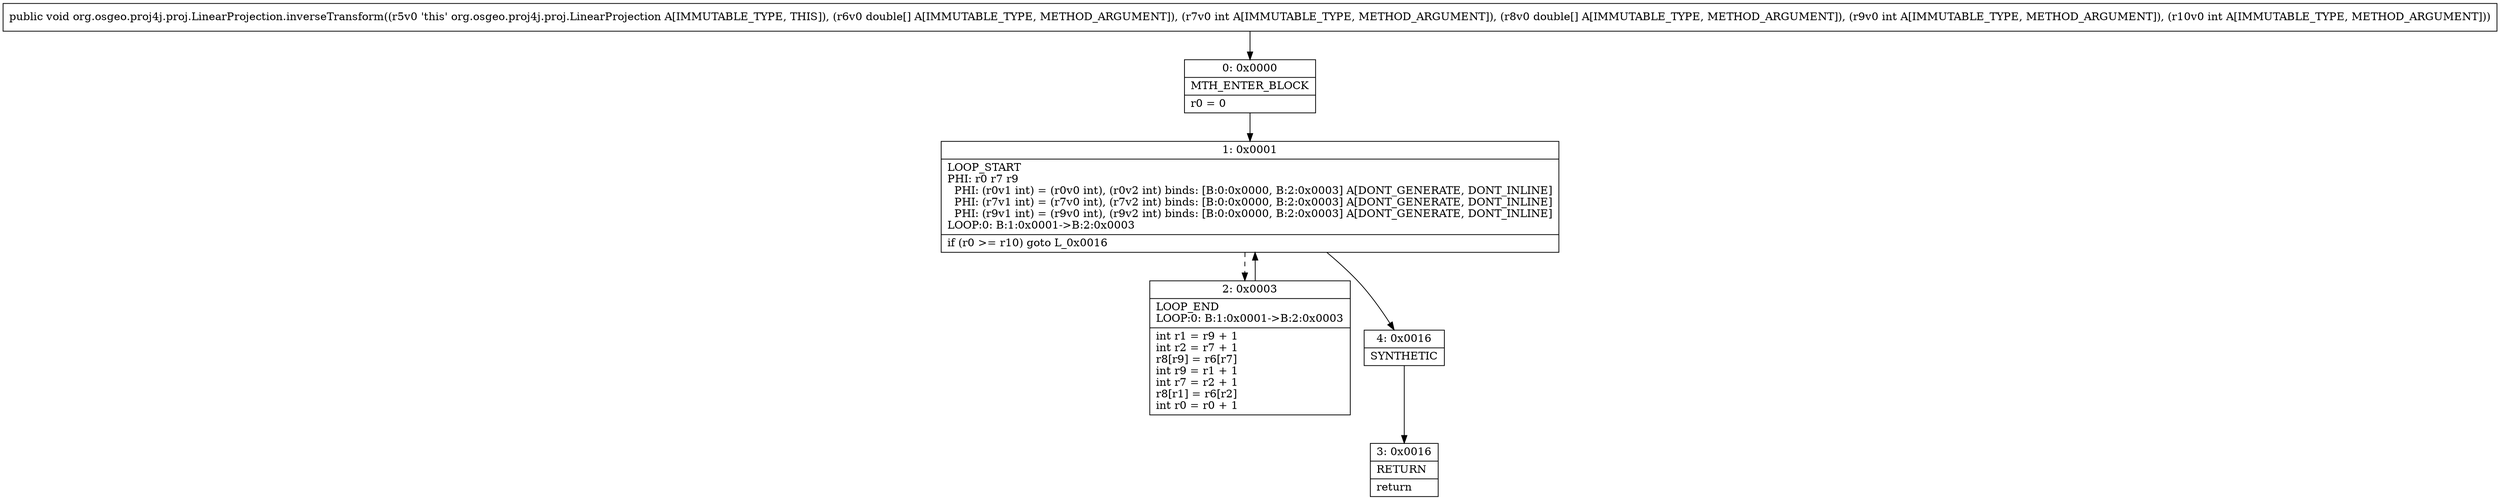 digraph "CFG fororg.osgeo.proj4j.proj.LinearProjection.inverseTransform([DI[DII)V" {
Node_0 [shape=record,label="{0\:\ 0x0000|MTH_ENTER_BLOCK\l|r0 = 0\l}"];
Node_1 [shape=record,label="{1\:\ 0x0001|LOOP_START\lPHI: r0 r7 r9 \l  PHI: (r0v1 int) = (r0v0 int), (r0v2 int) binds: [B:0:0x0000, B:2:0x0003] A[DONT_GENERATE, DONT_INLINE]\l  PHI: (r7v1 int) = (r7v0 int), (r7v2 int) binds: [B:0:0x0000, B:2:0x0003] A[DONT_GENERATE, DONT_INLINE]\l  PHI: (r9v1 int) = (r9v0 int), (r9v2 int) binds: [B:0:0x0000, B:2:0x0003] A[DONT_GENERATE, DONT_INLINE]\lLOOP:0: B:1:0x0001\-\>B:2:0x0003\l|if (r0 \>= r10) goto L_0x0016\l}"];
Node_2 [shape=record,label="{2\:\ 0x0003|LOOP_END\lLOOP:0: B:1:0x0001\-\>B:2:0x0003\l|int r1 = r9 + 1\lint r2 = r7 + 1\lr8[r9] = r6[r7]\lint r9 = r1 + 1\lint r7 = r2 + 1\lr8[r1] = r6[r2]\lint r0 = r0 + 1\l}"];
Node_3 [shape=record,label="{3\:\ 0x0016|RETURN\l|return\l}"];
Node_4 [shape=record,label="{4\:\ 0x0016|SYNTHETIC\l}"];
MethodNode[shape=record,label="{public void org.osgeo.proj4j.proj.LinearProjection.inverseTransform((r5v0 'this' org.osgeo.proj4j.proj.LinearProjection A[IMMUTABLE_TYPE, THIS]), (r6v0 double[] A[IMMUTABLE_TYPE, METHOD_ARGUMENT]), (r7v0 int A[IMMUTABLE_TYPE, METHOD_ARGUMENT]), (r8v0 double[] A[IMMUTABLE_TYPE, METHOD_ARGUMENT]), (r9v0 int A[IMMUTABLE_TYPE, METHOD_ARGUMENT]), (r10v0 int A[IMMUTABLE_TYPE, METHOD_ARGUMENT])) }"];
MethodNode -> Node_0;
Node_0 -> Node_1;
Node_1 -> Node_2[style=dashed];
Node_1 -> Node_4;
Node_2 -> Node_1;
Node_4 -> Node_3;
}

